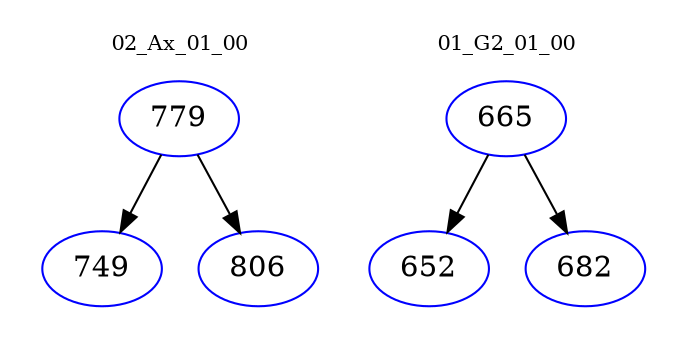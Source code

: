 digraph{
subgraph cluster_0 {
color = white
label = "02_Ax_01_00";
fontsize=10;
T0_779 [label="779", color="blue"]
T0_779 -> T0_749 [color="black"]
T0_749 [label="749", color="blue"]
T0_779 -> T0_806 [color="black"]
T0_806 [label="806", color="blue"]
}
subgraph cluster_1 {
color = white
label = "01_G2_01_00";
fontsize=10;
T1_665 [label="665", color="blue"]
T1_665 -> T1_652 [color="black"]
T1_652 [label="652", color="blue"]
T1_665 -> T1_682 [color="black"]
T1_682 [label="682", color="blue"]
}
}
